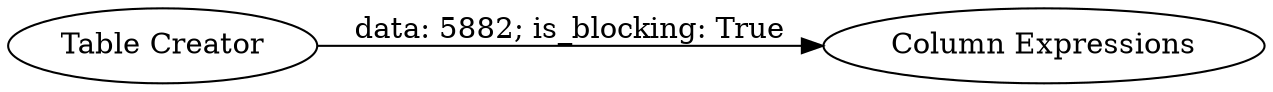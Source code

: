 digraph {
	"2665545971016808608_2" [label="Column Expressions"]
	"2665545971016808608_1" [label="Table Creator"]
	"2665545971016808608_1" -> "2665545971016808608_2" [label="data: 5882; is_blocking: True"]
	rankdir=LR
}
